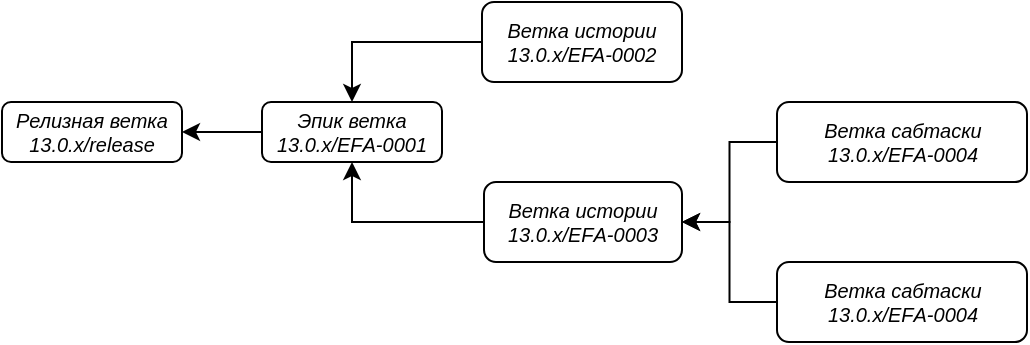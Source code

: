 <mxfile version="21.6.9" type="github">
  <diagram name="Страница — 1" id="NpfIep2WKDjv2zVOJQAw">
    <mxGraphModel dx="941" dy="513" grid="1" gridSize="10" guides="1" tooltips="1" connect="1" arrows="1" fold="1" page="1" pageScale="1" pageWidth="827" pageHeight="1169" math="0" shadow="0">
      <root>
        <mxCell id="0" />
        <mxCell id="1" parent="0" />
        <mxCell id="vS4V1v8YhmdqFipPxjqS-1" value="Релизная ветка 13.0.x/release" style="rounded=1;whiteSpace=wrap;html=1;fontStyle=2;fontSize=10;" parent="1" vertex="1">
          <mxGeometry x="40" y="80" width="90" height="30" as="geometry" />
        </mxCell>
        <mxCell id="vS4V1v8YhmdqFipPxjqS-2" value="Эпик ветка 13.0.x/EFА-0001" style="rounded=1;whiteSpace=wrap;html=1;fontStyle=2;fontSize=10;" parent="1" vertex="1">
          <mxGeometry x="170" y="80" width="90" height="30" as="geometry" />
        </mxCell>
        <mxCell id="vS4V1v8YhmdqFipPxjqS-3" style="edgeStyle=orthogonalEdgeStyle;rounded=0;orthogonalLoop=1;jettySize=auto;html=1;exitX=0;exitY=0.5;exitDx=0;exitDy=0;entryX=0.5;entryY=1;entryDx=0;entryDy=0;fontSize=10;" parent="1" source="vS4V1v8YhmdqFipPxjqS-4" target="vS4V1v8YhmdqFipPxjqS-2" edge="1">
          <mxGeometry relative="1" as="geometry" />
        </mxCell>
        <mxCell id="vS4V1v8YhmdqFipPxjqS-4" value="Ветка истории 13.0.x/EFА-0003" style="rounded=1;whiteSpace=wrap;html=1;fontStyle=2;fontSize=10;" parent="1" vertex="1">
          <mxGeometry x="281" y="120" width="99" height="40" as="geometry" />
        </mxCell>
        <mxCell id="vS4V1v8YhmdqFipPxjqS-5" style="edgeStyle=orthogonalEdgeStyle;rounded=0;orthogonalLoop=1;jettySize=auto;html=1;exitX=0;exitY=0.5;exitDx=0;exitDy=0;entryX=0.5;entryY=0;entryDx=0;entryDy=0;fontSize=10;" parent="1" source="vS4V1v8YhmdqFipPxjqS-6" target="vS4V1v8YhmdqFipPxjqS-2" edge="1">
          <mxGeometry relative="1" as="geometry" />
        </mxCell>
        <mxCell id="vS4V1v8YhmdqFipPxjqS-6" value="Ветка истории 13.0.x/EFA-0002" style="rounded=1;whiteSpace=wrap;html=1;fontStyle=2;fontSize=10;" parent="1" vertex="1">
          <mxGeometry x="280" y="30" width="100" height="40" as="geometry" />
        </mxCell>
        <mxCell id="vS4V1v8YhmdqFipPxjqS-7" style="edgeStyle=orthogonalEdgeStyle;rounded=0;orthogonalLoop=1;jettySize=auto;html=1;exitX=0;exitY=0.5;exitDx=0;exitDy=0;entryX=1;entryY=0.5;entryDx=0;entryDy=0;fontSize=10;" parent="1" source="vS4V1v8YhmdqFipPxjqS-8" target="vS4V1v8YhmdqFipPxjqS-4" edge="1">
          <mxGeometry relative="1" as="geometry" />
        </mxCell>
        <mxCell id="vS4V1v8YhmdqFipPxjqS-8" value="Ветка сабтаски 13.0.x/EFА-0004" style="rounded=1;whiteSpace=wrap;html=1;fontStyle=2;fontSize=10;" parent="1" vertex="1">
          <mxGeometry x="427.5" y="80" width="125" height="40" as="geometry" />
        </mxCell>
        <mxCell id="vS4V1v8YhmdqFipPxjqS-9" style="edgeStyle=orthogonalEdgeStyle;rounded=0;orthogonalLoop=1;jettySize=auto;html=1;exitX=0;exitY=0.5;exitDx=0;exitDy=0;entryX=1;entryY=0.5;entryDx=0;entryDy=0;fontSize=10;" parent="1" source="vS4V1v8YhmdqFipPxjqS-10" target="vS4V1v8YhmdqFipPxjqS-4" edge="1">
          <mxGeometry relative="1" as="geometry" />
        </mxCell>
        <mxCell id="vS4V1v8YhmdqFipPxjqS-10" value="Ветка сабтаски 13.0.x/EFА-0004" style="rounded=1;whiteSpace=wrap;html=1;fontStyle=2;glass=0;fontSize=10;" parent="1" vertex="1">
          <mxGeometry x="427.5" y="160" width="125" height="40" as="geometry" />
        </mxCell>
        <mxCell id="vS4V1v8YhmdqFipPxjqS-11" value="" style="endArrow=classic;html=1;rounded=0;entryX=1;entryY=0.5;entryDx=0;entryDy=0;exitX=0;exitY=0.5;exitDx=0;exitDy=0;fontSize=10;" parent="1" source="vS4V1v8YhmdqFipPxjqS-2" target="vS4V1v8YhmdqFipPxjqS-1" edge="1">
          <mxGeometry width="50" height="50" relative="1" as="geometry">
            <mxPoint x="130" y="220" as="sourcePoint" />
            <mxPoint x="180" y="170" as="targetPoint" />
          </mxGeometry>
        </mxCell>
      </root>
    </mxGraphModel>
  </diagram>
</mxfile>
